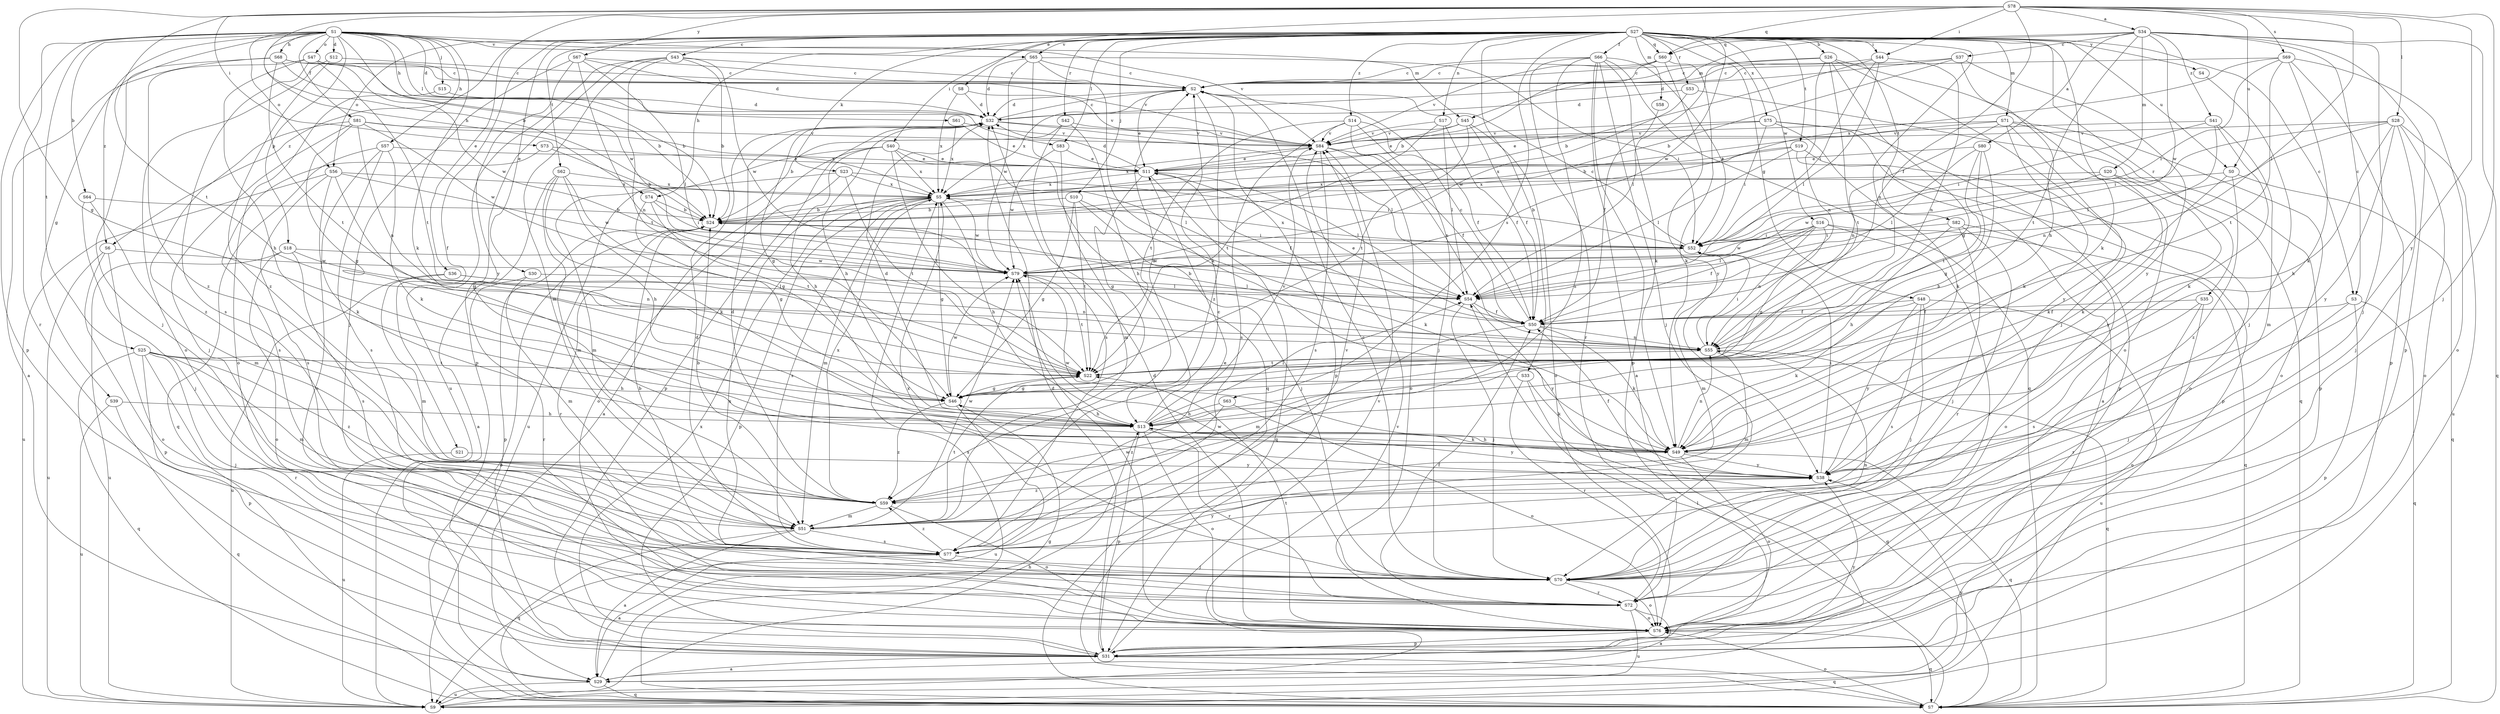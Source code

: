 strict digraph  {
S27;
S1;
S78;
S34;
S80;
S29;
S26;
S33;
S64;
S24;
S43;
S3;
S37;
S2;
S12;
S32;
S30;
S36;
S8;
S11;
S66;
S21;
S81;
S50;
S48;
S39;
S46;
S74;
S57;
S68;
S61;
S13;
S40;
S44;
S73;
S52;
S10;
S15;
S70;
S23;
S49;
S83;
S28;
S54;
S71;
S58;
S45;
S20;
S51;
S17;
S55;
S56;
S47;
S76;
S18;
S31;
S60;
S7;
S53;
S42;
S35;
S72;
S63;
S69;
S77;
S62;
S82;
S19;
S25;
S22;
S0;
S9;
S65;
S84;
S16;
S79;
S75;
S5;
S4;
S67;
S38;
S14;
S6;
S41;
S59;
S27 -> S26  [label=b];
S27 -> S33  [label=b];
S27 -> S43  [label=c];
S27 -> S3  [label=c];
S27 -> S30  [label=e];
S27 -> S66  [label=f];
S27 -> S21  [label=f];
S27 -> S48  [label=g];
S27 -> S74  [label=h];
S27 -> S40  [label=i];
S27 -> S44  [label=i];
S27 -> S10  [label=j];
S27 -> S23  [label=k];
S27 -> S49  [label=k];
S27 -> S83  [label=l];
S27 -> S71  [label=m];
S27 -> S58  [label=m];
S27 -> S17  [label=n];
S27 -> S55  [label=n];
S27 -> S56  [label=o];
S27 -> S60  [label=q];
S27 -> S53  [label=r];
S27 -> S42  [label=r];
S27 -> S35  [label=r];
S27 -> S63  [label=s];
S27 -> S62  [label=t];
S27 -> S82  [label=t];
S27 -> S19  [label=t];
S27 -> S0  [label=u];
S27 -> S65  [label=v];
S27 -> S16  [label=w];
S27 -> S79  [label=w];
S27 -> S75  [label=x];
S27 -> S4  [label=y];
S27 -> S14  [label=z];
S27 -> S6  [label=z];
S1 -> S64  [label=b];
S1 -> S12  [label=d];
S1 -> S32  [label=d];
S1 -> S81  [label=f];
S1 -> S39  [label=g];
S1 -> S74  [label=h];
S1 -> S57  [label=h];
S1 -> S68  [label=h];
S1 -> S61  [label=h];
S1 -> S15  [label=j];
S1 -> S49  [label=k];
S1 -> S83  [label=l];
S1 -> S45  [label=m];
S1 -> S56  [label=o];
S1 -> S47  [label=o];
S1 -> S18  [label=p];
S1 -> S31  [label=p];
S1 -> S72  [label=r];
S1 -> S25  [label=t];
S1 -> S65  [label=v];
S1 -> S84  [label=v];
S1 -> S79  [label=w];
S1 -> S6  [label=z];
S78 -> S34  [label=a];
S78 -> S24  [label=b];
S78 -> S36  [label=e];
S78 -> S8  [label=e];
S78 -> S50  [label=f];
S78 -> S46  [label=g];
S78 -> S44  [label=i];
S78 -> S73  [label=i];
S78 -> S70  [label=j];
S78 -> S28  [label=l];
S78 -> S54  [label=l];
S78 -> S60  [label=q];
S78 -> S69  [label=s];
S78 -> S22  [label=t];
S78 -> S0  [label=u];
S78 -> S67  [label=y];
S78 -> S38  [label=y];
S34 -> S80  [label=a];
S34 -> S3  [label=c];
S34 -> S37  [label=c];
S34 -> S13  [label=h];
S34 -> S70  [label=j];
S34 -> S45  [label=m];
S34 -> S20  [label=m];
S34 -> S31  [label=p];
S34 -> S60  [label=q];
S34 -> S7  [label=q];
S34 -> S79  [label=w];
S34 -> S41  [label=z];
S80 -> S11  [label=e];
S80 -> S46  [label=g];
S80 -> S13  [label=h];
S80 -> S54  [label=l];
S80 -> S22  [label=t];
S29 -> S46  [label=g];
S29 -> S7  [label=q];
S29 -> S9  [label=u];
S26 -> S2  [label=c];
S26 -> S46  [label=g];
S26 -> S70  [label=j];
S26 -> S54  [label=l];
S26 -> S55  [label=n];
S26 -> S76  [label=o];
S26 -> S22  [label=t];
S33 -> S46  [label=g];
S33 -> S49  [label=k];
S33 -> S7  [label=q];
S33 -> S72  [label=r];
S64 -> S24  [label=b];
S64 -> S70  [label=j];
S64 -> S51  [label=m];
S24 -> S52  [label=i];
S24 -> S31  [label=p];
S24 -> S72  [label=r];
S43 -> S24  [label=b];
S43 -> S2  [label=c];
S43 -> S51  [label=m];
S43 -> S31  [label=p];
S43 -> S22  [label=t];
S43 -> S9  [label=u];
S43 -> S79  [label=w];
S3 -> S50  [label=f];
S3 -> S70  [label=j];
S3 -> S31  [label=p];
S3 -> S7  [label=q];
S37 -> S24  [label=b];
S37 -> S2  [label=c];
S37 -> S32  [label=d];
S37 -> S22  [label=t];
S37 -> S38  [label=y];
S2 -> S32  [label=d];
S2 -> S11  [label=e];
S2 -> S31  [label=p];
S2 -> S5  [label=x];
S2 -> S59  [label=z];
S12 -> S2  [label=c];
S12 -> S76  [label=o];
S12 -> S59  [label=z];
S32 -> S2  [label=c];
S32 -> S46  [label=g];
S32 -> S13  [label=h];
S32 -> S54  [label=l];
S32 -> S31  [label=p];
S32 -> S84  [label=v];
S30 -> S54  [label=l];
S30 -> S51  [label=m];
S30 -> S72  [label=r];
S36 -> S54  [label=l];
S36 -> S51  [label=m];
S36 -> S55  [label=n];
S36 -> S9  [label=u];
S8 -> S32  [label=d];
S8 -> S84  [label=v];
S8 -> S5  [label=x];
S11 -> S32  [label=d];
S11 -> S50  [label=f];
S11 -> S46  [label=g];
S11 -> S54  [label=l];
S11 -> S7  [label=q];
S11 -> S5  [label=x];
S66 -> S29  [label=a];
S66 -> S2  [label=c];
S66 -> S52  [label=i];
S66 -> S70  [label=j];
S66 -> S49  [label=k];
S66 -> S31  [label=p];
S66 -> S7  [label=q];
S66 -> S72  [label=r];
S66 -> S59  [label=z];
S21 -> S9  [label=u];
S21 -> S38  [label=y];
S81 -> S46  [label=g];
S81 -> S70  [label=j];
S81 -> S55  [label=n];
S81 -> S84  [label=v];
S81 -> S79  [label=w];
S81 -> S5  [label=x];
S81 -> S59  [label=z];
S50 -> S24  [label=b];
S50 -> S2  [label=c];
S50 -> S11  [label=e];
S50 -> S49  [label=k];
S50 -> S51  [label=m];
S50 -> S55  [label=n];
S48 -> S50  [label=f];
S48 -> S70  [label=j];
S48 -> S49  [label=k];
S48 -> S77  [label=s];
S48 -> S9  [label=u];
S48 -> S38  [label=y];
S39 -> S13  [label=h];
S39 -> S7  [label=q];
S39 -> S9  [label=u];
S46 -> S13  [label=h];
S46 -> S9  [label=u];
S46 -> S79  [label=w];
S46 -> S59  [label=z];
S74 -> S24  [label=b];
S74 -> S46  [label=g];
S74 -> S52  [label=i];
S74 -> S22  [label=t];
S57 -> S11  [label=e];
S57 -> S49  [label=k];
S57 -> S76  [label=o];
S57 -> S7  [label=q];
S57 -> S77  [label=s];
S68 -> S29  [label=a];
S68 -> S24  [label=b];
S68 -> S2  [label=c];
S68 -> S70  [label=j];
S68 -> S22  [label=t];
S68 -> S84  [label=v];
S61 -> S11  [label=e];
S61 -> S84  [label=v];
S61 -> S5  [label=x];
S13 -> S2  [label=c];
S13 -> S32  [label=d];
S13 -> S49  [label=k];
S13 -> S54  [label=l];
S13 -> S76  [label=o];
S13 -> S31  [label=p];
S13 -> S72  [label=r];
S13 -> S84  [label=v];
S13 -> S38  [label=y];
S40 -> S29  [label=a];
S40 -> S11  [label=e];
S40 -> S13  [label=h];
S40 -> S54  [label=l];
S40 -> S22  [label=t];
S40 -> S9  [label=u];
S40 -> S5  [label=x];
S44 -> S24  [label=b];
S44 -> S2  [label=c];
S44 -> S52  [label=i];
S44 -> S54  [label=l];
S44 -> S55  [label=n];
S73 -> S24  [label=b];
S73 -> S11  [label=e];
S73 -> S77  [label=s];
S52 -> S2  [label=c];
S52 -> S51  [label=m];
S52 -> S79  [label=w];
S52 -> S5  [label=x];
S10 -> S24  [label=b];
S10 -> S46  [label=g];
S10 -> S70  [label=j];
S10 -> S49  [label=k];
S10 -> S22  [label=t];
S15 -> S32  [label=d];
S15 -> S76  [label=o];
S70 -> S2  [label=c];
S70 -> S55  [label=n];
S70 -> S76  [label=o];
S70 -> S72  [label=r];
S70 -> S79  [label=w];
S70 -> S5  [label=x];
S23 -> S52  [label=i];
S23 -> S51  [label=m];
S23 -> S76  [label=o];
S23 -> S22  [label=t];
S23 -> S5  [label=x];
S49 -> S13  [label=h];
S49 -> S55  [label=n];
S49 -> S76  [label=o];
S49 -> S7  [label=q];
S49 -> S79  [label=w];
S49 -> S38  [label=y];
S83 -> S11  [label=e];
S83 -> S51  [label=m];
S83 -> S79  [label=w];
S28 -> S13  [label=h];
S28 -> S52  [label=i];
S28 -> S70  [label=j];
S28 -> S54  [label=l];
S28 -> S76  [label=o];
S28 -> S9  [label=u];
S28 -> S84  [label=v];
S28 -> S38  [label=y];
S54 -> S50  [label=f];
S54 -> S70  [label=j];
S54 -> S38  [label=y];
S71 -> S24  [label=b];
S71 -> S49  [label=k];
S71 -> S55  [label=n];
S71 -> S76  [label=o];
S71 -> S31  [label=p];
S71 -> S84  [label=v];
S71 -> S38  [label=y];
S58 -> S50  [label=f];
S45 -> S11  [label=e];
S45 -> S50  [label=f];
S45 -> S76  [label=o];
S45 -> S22  [label=t];
S45 -> S84  [label=v];
S20 -> S49  [label=k];
S20 -> S79  [label=w];
S20 -> S5  [label=x];
S20 -> S38  [label=y];
S51 -> S29  [label=a];
S51 -> S2  [label=c];
S51 -> S7  [label=q];
S51 -> S77  [label=s];
S51 -> S22  [label=t];
S51 -> S79  [label=w];
S17 -> S50  [label=f];
S17 -> S54  [label=l];
S17 -> S22  [label=t];
S17 -> S84  [label=v];
S55 -> S52  [label=i];
S55 -> S51  [label=m];
S55 -> S7  [label=q];
S55 -> S22  [label=t];
S56 -> S46  [label=g];
S56 -> S49  [label=k];
S56 -> S77  [label=s];
S56 -> S9  [label=u];
S56 -> S79  [label=w];
S56 -> S5  [label=x];
S47 -> S24  [label=b];
S47 -> S2  [label=c];
S47 -> S13  [label=h];
S47 -> S77  [label=s];
S47 -> S22  [label=t];
S47 -> S79  [label=w];
S47 -> S59  [label=z];
S76 -> S32  [label=d];
S76 -> S31  [label=p];
S76 -> S7  [label=q];
S76 -> S22  [label=t];
S76 -> S79  [label=w];
S18 -> S55  [label=n];
S18 -> S76  [label=o];
S18 -> S77  [label=s];
S18 -> S9  [label=u];
S18 -> S79  [label=w];
S31 -> S29  [label=a];
S31 -> S32  [label=d];
S31 -> S7  [label=q];
S31 -> S84  [label=v];
S31 -> S5  [label=x];
S31 -> S38  [label=y];
S60 -> S24  [label=b];
S60 -> S2  [label=c];
S60 -> S49  [label=k];
S60 -> S84  [label=v];
S60 -> S38  [label=y];
S7 -> S24  [label=b];
S7 -> S54  [label=l];
S7 -> S76  [label=o];
S7 -> S5  [label=x];
S53 -> S32  [label=d];
S53 -> S7  [label=q];
S53 -> S79  [label=w];
S42 -> S24  [label=b];
S42 -> S13  [label=h];
S42 -> S77  [label=s];
S42 -> S84  [label=v];
S35 -> S50  [label=f];
S35 -> S76  [label=o];
S35 -> S72  [label=r];
S35 -> S77  [label=s];
S72 -> S29  [label=a];
S72 -> S50  [label=f];
S72 -> S76  [label=o];
S72 -> S9  [label=u];
S72 -> S5  [label=x];
S63 -> S13  [label=h];
S63 -> S76  [label=o];
S63 -> S59  [label=z];
S69 -> S2  [label=c];
S69 -> S52  [label=i];
S69 -> S49  [label=k];
S69 -> S76  [label=o];
S69 -> S31  [label=p];
S69 -> S22  [label=t];
S69 -> S5  [label=x];
S77 -> S29  [label=a];
S77 -> S24  [label=b];
S77 -> S32  [label=d];
S77 -> S11  [label=e];
S77 -> S70  [label=j];
S77 -> S84  [label=v];
S77 -> S38  [label=y];
S77 -> S59  [label=z];
S62 -> S29  [label=a];
S62 -> S46  [label=g];
S62 -> S13  [label=h];
S62 -> S49  [label=k];
S62 -> S51  [label=m];
S62 -> S5  [label=x];
S82 -> S13  [label=h];
S82 -> S52  [label=i];
S82 -> S70  [label=j];
S82 -> S76  [label=o];
S82 -> S72  [label=r];
S19 -> S11  [label=e];
S19 -> S54  [label=l];
S19 -> S76  [label=o];
S19 -> S31  [label=p];
S19 -> S5  [label=x];
S25 -> S13  [label=h];
S25 -> S70  [label=j];
S25 -> S51  [label=m];
S25 -> S31  [label=p];
S25 -> S7  [label=q];
S25 -> S72  [label=r];
S25 -> S22  [label=t];
S25 -> S59  [label=z];
S22 -> S46  [label=g];
S0 -> S49  [label=k];
S0 -> S7  [label=q];
S0 -> S5  [label=x];
S0 -> S59  [label=z];
S9 -> S13  [label=h];
S9 -> S84  [label=v];
S9 -> S38  [label=y];
S65 -> S2  [label=c];
S65 -> S32  [label=d];
S65 -> S52  [label=i];
S65 -> S49  [label=k];
S65 -> S7  [label=q];
S65 -> S79  [label=w];
S84 -> S11  [label=e];
S84 -> S50  [label=f];
S84 -> S76  [label=o];
S84 -> S77  [label=s];
S84 -> S5  [label=x];
S16 -> S50  [label=f];
S16 -> S46  [label=g];
S16 -> S52  [label=i];
S16 -> S54  [label=l];
S16 -> S55  [label=n];
S16 -> S7  [label=q];
S16 -> S72  [label=r];
S16 -> S79  [label=w];
S79 -> S54  [label=l];
S79 -> S22  [label=t];
S75 -> S29  [label=a];
S75 -> S11  [label=e];
S75 -> S52  [label=i];
S75 -> S49  [label=k];
S75 -> S31  [label=p];
S75 -> S84  [label=v];
S5 -> S24  [label=b];
S5 -> S46  [label=g];
S5 -> S13  [label=h];
S5 -> S51  [label=m];
S5 -> S31  [label=p];
S5 -> S77  [label=s];
S5 -> S79  [label=w];
S4 -> S70  [label=j];
S67 -> S2  [label=c];
S67 -> S32  [label=d];
S67 -> S70  [label=j];
S67 -> S54  [label=l];
S67 -> S55  [label=n];
S67 -> S38  [label=y];
S38 -> S50  [label=f];
S38 -> S52  [label=i];
S38 -> S59  [label=z];
S14 -> S50  [label=f];
S14 -> S70  [label=j];
S14 -> S55  [label=n];
S14 -> S77  [label=s];
S14 -> S22  [label=t];
S14 -> S84  [label=v];
S6 -> S76  [label=o];
S6 -> S31  [label=p];
S6 -> S9  [label=u];
S6 -> S79  [label=w];
S41 -> S52  [label=i];
S41 -> S49  [label=k];
S41 -> S51  [label=m];
S41 -> S55  [label=n];
S41 -> S84  [label=v];
S59 -> S24  [label=b];
S59 -> S32  [label=d];
S59 -> S51  [label=m];
S59 -> S76  [label=o];
S59 -> S5  [label=x];
}
